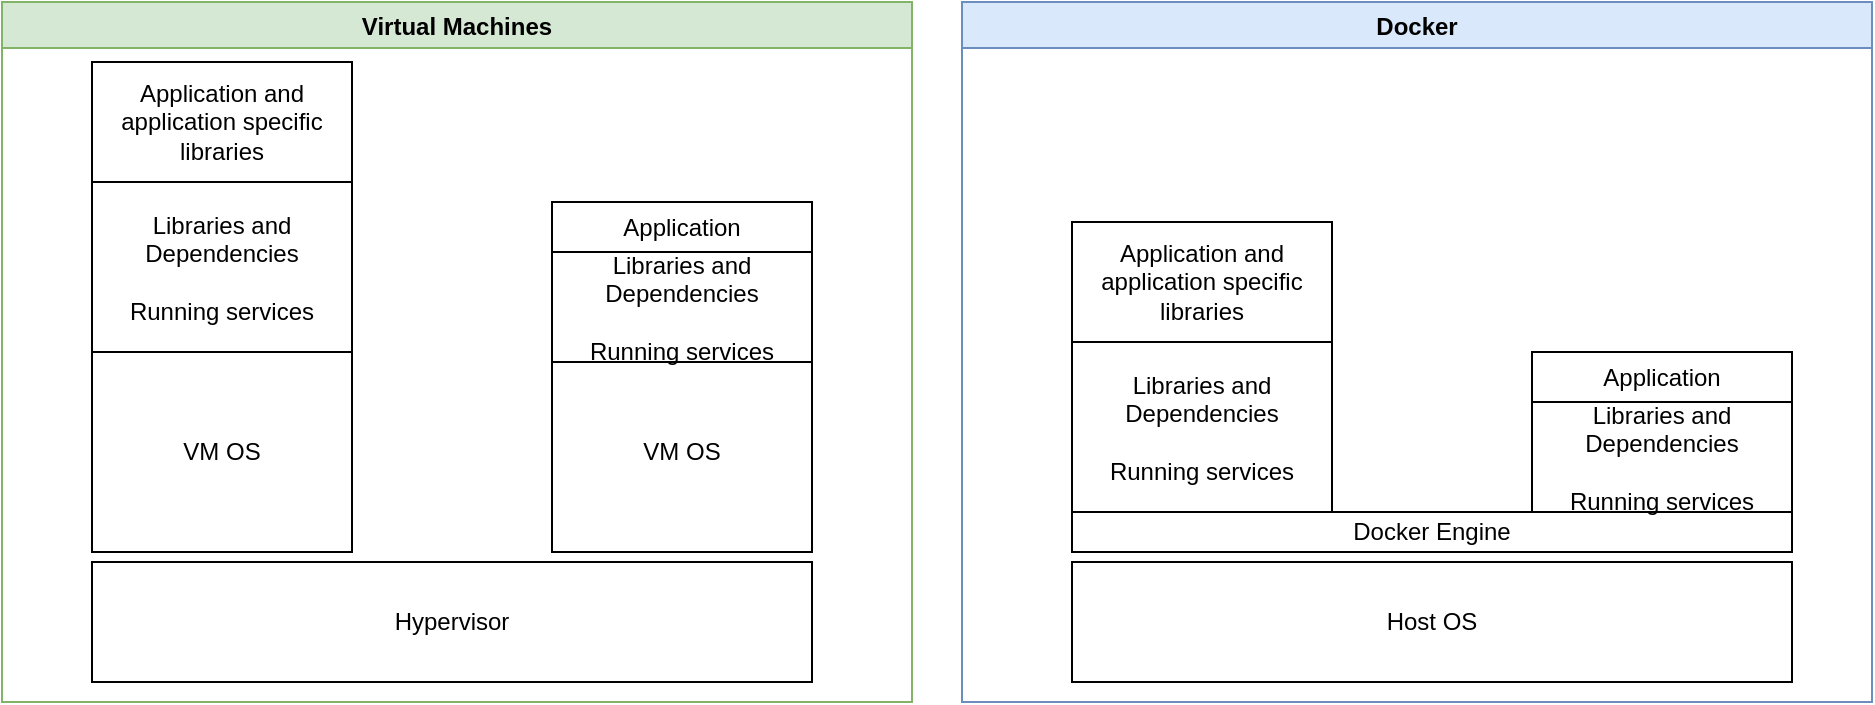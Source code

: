 <mxfile version="15.4.0" type="device" pages="3"><diagram id="1zZf99RwfY-SPLT9DvdR" name="Docker vs VMs"><mxGraphModel dx="1952" dy="1000" grid="1" gridSize="5" guides="1" tooltips="1" connect="1" arrows="1" fold="1" page="1" pageScale="1" pageWidth="850" pageHeight="1100" math="0" shadow="0"><root><mxCell id="0"/><mxCell id="1" parent="0"/><mxCell id="yxVm4JsgicjoFj9cH5by-2" value="Docker" style="swimlane;fillColor=#dae8fc;strokeColor=#6c8ebf;" parent="1" vertex="1"><mxGeometry x="445" y="290" width="455" height="350" as="geometry"/></mxCell><mxCell id="yxVm4JsgicjoFj9cH5by-13" value="Host OS" style="rounded=0;whiteSpace=wrap;html=1;" parent="yxVm4JsgicjoFj9cH5by-2" vertex="1"><mxGeometry x="55" y="280" width="360" height="60" as="geometry"/></mxCell><mxCell id="yxVm4JsgicjoFj9cH5by-23" value="Docker Engine" style="rounded=0;whiteSpace=wrap;html=1;" parent="yxVm4JsgicjoFj9cH5by-2" vertex="1"><mxGeometry x="55" y="255" width="360" height="20" as="geometry"/></mxCell><mxCell id="yxVm4JsgicjoFj9cH5by-24" value="Libraries and Dependencies&lt;br&gt;&lt;br&gt;Running services" style="rounded=0;whiteSpace=wrap;html=1;" parent="yxVm4JsgicjoFj9cH5by-2" vertex="1"><mxGeometry x="55" y="170" width="130" height="85" as="geometry"/></mxCell><mxCell id="yxVm4JsgicjoFj9cH5by-25" value="Application and application specific libraries" style="rounded=0;whiteSpace=wrap;html=1;" parent="yxVm4JsgicjoFj9cH5by-2" vertex="1"><mxGeometry x="55" y="110" width="130" height="60" as="geometry"/></mxCell><mxCell id="yxVm4JsgicjoFj9cH5by-26" value="Libraries and Dependencies&lt;br&gt;&lt;br&gt;Running services" style="rounded=0;whiteSpace=wrap;html=1;" parent="yxVm4JsgicjoFj9cH5by-2" vertex="1"><mxGeometry x="285" y="200" width="130" height="55" as="geometry"/></mxCell><mxCell id="yxVm4JsgicjoFj9cH5by-27" value="Application" style="rounded=0;whiteSpace=wrap;html=1;" parent="yxVm4JsgicjoFj9cH5by-2" vertex="1"><mxGeometry x="285" y="175" width="130" height="25" as="geometry"/></mxCell><mxCell id="yxVm4JsgicjoFj9cH5by-3" value="Virtual Machines" style="swimlane;fillColor=#d5e8d4;strokeColor=#82b366;" parent="1" vertex="1"><mxGeometry x="-35" y="290" width="455" height="350" as="geometry"/></mxCell><mxCell id="yxVm4JsgicjoFj9cH5by-5" value="Hypervisor" style="rounded=0;whiteSpace=wrap;html=1;" parent="yxVm4JsgicjoFj9cH5by-3" vertex="1"><mxGeometry x="45" y="280" width="360" height="60" as="geometry"/></mxCell><mxCell id="yxVm4JsgicjoFj9cH5by-8" value="" style="group" parent="yxVm4JsgicjoFj9cH5by-3" vertex="1" connectable="0"><mxGeometry x="45" y="95" width="130" height="180" as="geometry"/></mxCell><mxCell id="yxVm4JsgicjoFj9cH5by-4" value="VM OS" style="rounded=0;whiteSpace=wrap;html=1;" parent="yxVm4JsgicjoFj9cH5by-8" vertex="1"><mxGeometry y="80" width="130" height="100" as="geometry"/></mxCell><mxCell id="yxVm4JsgicjoFj9cH5by-6" value="Libraries and Dependencies&lt;br&gt;&lt;br&gt;Running services" style="rounded=0;whiteSpace=wrap;html=1;" parent="yxVm4JsgicjoFj9cH5by-3" vertex="1"><mxGeometry x="45" y="90" width="130" height="85" as="geometry"/></mxCell><mxCell id="yxVm4JsgicjoFj9cH5by-7" value="Application and application specific libraries" style="rounded=0;whiteSpace=wrap;html=1;" parent="yxVm4JsgicjoFj9cH5by-3" vertex="1"><mxGeometry x="45" y="30" width="130" height="60" as="geometry"/></mxCell><mxCell id="yxVm4JsgicjoFj9cH5by-19" value="" style="group" parent="yxVm4JsgicjoFj9cH5by-3" vertex="1" connectable="0"><mxGeometry x="275" y="95" width="130" height="180" as="geometry"/></mxCell><mxCell id="yxVm4JsgicjoFj9cH5by-20" value="VM OS" style="rounded=0;whiteSpace=wrap;html=1;" parent="yxVm4JsgicjoFj9cH5by-19" vertex="1"><mxGeometry y="80" width="130" height="100" as="geometry"/></mxCell><mxCell id="yxVm4JsgicjoFj9cH5by-22" value="Libraries and Dependencies&lt;br&gt;&lt;br&gt;Running services" style="rounded=0;whiteSpace=wrap;html=1;" parent="yxVm4JsgicjoFj9cH5by-19" vertex="1"><mxGeometry y="30" width="130" height="55" as="geometry"/></mxCell><mxCell id="yxVm4JsgicjoFj9cH5by-21" value="Application" style="rounded=0;whiteSpace=wrap;html=1;" parent="yxVm4JsgicjoFj9cH5by-19" vertex="1"><mxGeometry y="5" width="130" height="25" as="geometry"/></mxCell></root></mxGraphModel></diagram><diagram id="FKsk8reiQQ_6S6eayuIE" name="Docker Run Architecture"><mxGraphModel dx="1102" dy="1000" grid="1" gridSize="5" guides="1" tooltips="1" connect="1" arrows="1" fold="1" page="1" pageScale="1" pageWidth="850" pageHeight="1100" math="0" shadow="0"><root><mxCell id="vA8fhSDxiKz8DOZuPiH--0"/><mxCell id="vA8fhSDxiKz8DOZuPiH--1" parent="vA8fhSDxiKz8DOZuPiH--0"/><mxCell id="tJ4z0_IOVTQZqD6CsFri-2" value="docker&lt;br&gt;run" style="edgeStyle=orthogonalEdgeStyle;rounded=0;orthogonalLoop=1;jettySize=auto;html=1;" parent="vA8fhSDxiKz8DOZuPiH--1" edge="1"><mxGeometry relative="1" as="geometry"><mxPoint x="215" y="355" as="targetPoint"/><mxPoint x="120" y="355" as="sourcePoint"/></mxGeometry></mxCell><mxCell id="tJ4z0_IOVTQZqD6CsFri-1" value="Docker Daemon" style="swimlane;fillColor=#d5e8d4;strokeColor=#82b366;" parent="vA8fhSDxiKz8DOZuPiH--1" vertex="1"><mxGeometry x="215" y="230" width="315" height="310" as="geometry"/></mxCell><mxCell id="Xx4HbrS_IXXJbE290tKY-0" style="edgeStyle=orthogonalEdgeStyle;rounded=0;orthogonalLoop=1;jettySize=auto;html=1;entryX=0.5;entryY=1;entryDx=0;entryDy=0;" parent="tJ4z0_IOVTQZqD6CsFri-1" source="tJ4z0_IOVTQZqD6CsFri-5" target="tJ4z0_IOVTQZqD6CsFri-7" edge="1"><mxGeometry relative="1" as="geometry"/></mxCell><mxCell id="tJ4z0_IOVTQZqD6CsFri-5" value="Docker Images" style="rounded=1;whiteSpace=wrap;html=1;fillColor=#b1ddf0;strokeColor=#10739e;" parent="tJ4z0_IOVTQZqD6CsFri-1" vertex="1"><mxGeometry x="170" y="45" width="120" height="225" as="geometry"/></mxCell><mxCell id="tJ4z0_IOVTQZqD6CsFri-7" value="Container_A" style="rounded=1;whiteSpace=wrap;html=1;fillColor=#60a917;strokeColor=#2D7600;fontColor=#ffffff;" parent="tJ4z0_IOVTQZqD6CsFri-1" vertex="1"><mxGeometry x="20" y="50" width="120" height="47.5" as="geometry"/></mxCell><mxCell id="tJ4z0_IOVTQZqD6CsFri-6" style="edgeStyle=orthogonalEdgeStyle;rounded=0;orthogonalLoop=1;jettySize=auto;html=1;entryX=1;entryY=0.5;entryDx=0;entryDy=0;" parent="vA8fhSDxiKz8DOZuPiH--1" source="tJ4z0_IOVTQZqD6CsFri-4" target="tJ4z0_IOVTQZqD6CsFri-5" edge="1"><mxGeometry relative="1" as="geometry"/></mxCell><mxCell id="tJ4z0_IOVTQZqD6CsFri-4" value="Docker&lt;br&gt;Registry&lt;br&gt;Service" style="shape=dataStorage;whiteSpace=wrap;html=1;fixedSize=1;fillColor=#fad7ac;strokeColor=#b46504;" parent="vA8fhSDxiKz8DOZuPiH--1" vertex="1"><mxGeometry x="570" y="347.5" width="100" height="80" as="geometry"/></mxCell><mxCell id="Xx4HbrS_IXXJbE290tKY-1" value="" style="sketch=0;aspect=fixed;pointerEvents=1;shadow=0;dashed=0;html=1;strokeColor=none;labelPosition=center;verticalLabelPosition=bottom;verticalAlign=top;align=center;fillColor=#00188D;shape=mxgraph.azure.user" parent="vA8fhSDxiKz8DOZuPiH--1" vertex="1"><mxGeometry x="70" y="330" width="47" height="50" as="geometry"/></mxCell></root></mxGraphModel></diagram><diagram id="35ClAry-zVWxZZLmcCqG" name="Docker Network"><mxGraphModel dx="1102" dy="1000" grid="1" gridSize="5" guides="1" tooltips="1" connect="1" arrows="1" fold="1" page="1" pageScale="1" pageWidth="850" pageHeight="1100" math="0" shadow="0"><root><mxCell id="esuVK8kVYJtdhjDqRq5_-0"/><mxCell id="esuVK8kVYJtdhjDqRq5_-1" parent="esuVK8kVYJtdhjDqRq5_-0"/><mxCell id="esuVK8kVYJtdhjDqRq5_-2" value="Host Machine" style="swimlane;fillColor=#d5e8d4;strokeColor=#82b366;" parent="esuVK8kVYJtdhjDqRq5_-1" vertex="1"><mxGeometry x="70" y="355" width="755" height="420" as="geometry"/></mxCell><mxCell id="esuVK8kVYJtdhjDqRq5_-15" value="" style="verticalLabelPosition=bottom;shadow=0;dashed=1;align=center;html=1;verticalAlign=top;strokeWidth=1;shape=mxgraph.mockup.markup.line;strokeColor=#999999;direction=north;" parent="esuVK8kVYJtdhjDqRq5_-2" vertex="1"><mxGeometry x="605" y="25" width="20" height="230" as="geometry"/></mxCell><mxCell id="esuVK8kVYJtdhjDqRq5_-3" value="Docker Stack" style="swimlane;fillColor=#dae8fc;strokeColor=#6c8ebf;" parent="esuVK8kVYJtdhjDqRq5_-2" vertex="1"><mxGeometry x="30" y="145" width="310" height="255" as="geometry"/></mxCell><mxCell id="esuVK8kVYJtdhjDqRq5_-7" value="container_a&lt;br&gt;9000" style="rounded=1;whiteSpace=wrap;html=1;fillColor=#f8cecc;strokeColor=#b85450;gradientColor=#ea6b66;" parent="esuVK8kVYJtdhjDqRq5_-3" vertex="1"><mxGeometry x="20" y="45" width="120" height="60" as="geometry"/></mxCell><mxCell id="esuVK8kVYJtdhjDqRq5_-10" value="container_b&lt;br&gt;10000" style="rounded=1;whiteSpace=wrap;html=1;gradientColor=#97d077;fillColor=#d5e8d4;strokeColor=#82b366;" parent="esuVK8kVYJtdhjDqRq5_-3" vertex="1"><mxGeometry x="155" y="150" width="120" height="60" as="geometry"/></mxCell><mxCell id="esuVK8kVYJtdhjDqRq5_-4" value="ssh&lt;br&gt;22" style="rounded=1;whiteSpace=wrap;html=1;gradientColor=#97d077;fillColor=#d5e8d4;strokeColor=#82b366;" parent="esuVK8kVYJtdhjDqRq5_-2" vertex="1"><mxGeometry x="390" y="150" width="120" height="60" as="geometry"/></mxCell><mxCell id="esuVK8kVYJtdhjDqRq5_-17" style="rounded=0;orthogonalLoop=1;jettySize=auto;html=1;entryX=1;entryY=0.5;entryDx=0;entryDy=0;dashed=1;endArrow=none;endFill=0;" parent="esuVK8kVYJtdhjDqRq5_-2" source="esuVK8kVYJtdhjDqRq5_-5" target="esuVK8kVYJtdhjDqRq5_-10" edge="1"><mxGeometry relative="1" as="geometry"/></mxCell><mxCell id="esuVK8kVYJtdhjDqRq5_-5" value="nginx&lt;br&gt;443" style="rounded=1;whiteSpace=wrap;html=1;gradientColor=#97d077;fillColor=#d5e8d4;strokeColor=#82b366;" parent="esuVK8kVYJtdhjDqRq5_-2" vertex="1"><mxGeometry x="545" y="255" width="120" height="60" as="geometry"/></mxCell><mxCell id="esuVK8kVYJtdhjDqRq5_-8" value="Host Firewall" style="shape=process;whiteSpace=wrap;html=1;backgroundOutline=1;size=0.029;fillColor=#f8cecc;strokeColor=#b85450;" parent="esuVK8kVYJtdhjDqRq5_-2" vertex="1"><mxGeometry x="30" y="80" width="695" height="35" as="geometry"/></mxCell><mxCell id="esuVK8kVYJtdhjDqRq5_-14" value="" style="verticalLabelPosition=bottom;shadow=0;dashed=1;align=center;html=1;verticalAlign=top;strokeWidth=1;shape=mxgraph.mockup.markup.line;strokeColor=#999999;direction=north;" parent="esuVK8kVYJtdhjDqRq5_-2" vertex="1"><mxGeometry x="180" y="25" width="20" height="55" as="geometry"/></mxCell><mxCell id="esuVK8kVYJtdhjDqRq5_-11" value="hmachine:9000" style="edgeStyle=orthogonalEdgeStyle;rounded=0;orthogonalLoop=1;jettySize=auto;html=1;entryX=0.25;entryY=0;entryDx=0;entryDy=0;exitX=0;exitY=0.333;exitDx=0;exitDy=0;exitPerimeter=0;" parent="esuVK8kVYJtdhjDqRq5_-1" source="esuVK8kVYJtdhjDqRq5_-9" target="esuVK8kVYJtdhjDqRq5_-2" edge="1"><mxGeometry x="-0.197" relative="1" as="geometry"><mxPoint as="offset"/></mxGeometry></mxCell><mxCell id="esuVK8kVYJtdhjDqRq5_-12" value="hmachine:443" style="edgeStyle=orthogonalEdgeStyle;rounded=0;orthogonalLoop=1;jettySize=auto;html=1;entryX=0.815;entryY=-0.002;entryDx=0;entryDy=0;entryPerimeter=0;exitX=1;exitY=0.333;exitDx=0;exitDy=0;exitPerimeter=0;" parent="esuVK8kVYJtdhjDqRq5_-1" source="esuVK8kVYJtdhjDqRq5_-9" target="esuVK8kVYJtdhjDqRq5_-2" edge="1"><mxGeometry x="-0.082" relative="1" as="geometry"><Array as="points"><mxPoint x="685" y="205"/></Array><mxPoint as="offset"/></mxGeometry></mxCell><mxCell id="esuVK8kVYJtdhjDqRq5_-9" value="Actor" style="shape=umlActor;verticalLabelPosition=bottom;verticalAlign=top;html=1;outlineConnect=0;" parent="esuVK8kVYJtdhjDqRq5_-1" vertex="1"><mxGeometry x="445" y="185" width="30" height="60" as="geometry"/></mxCell></root></mxGraphModel></diagram></mxfile>